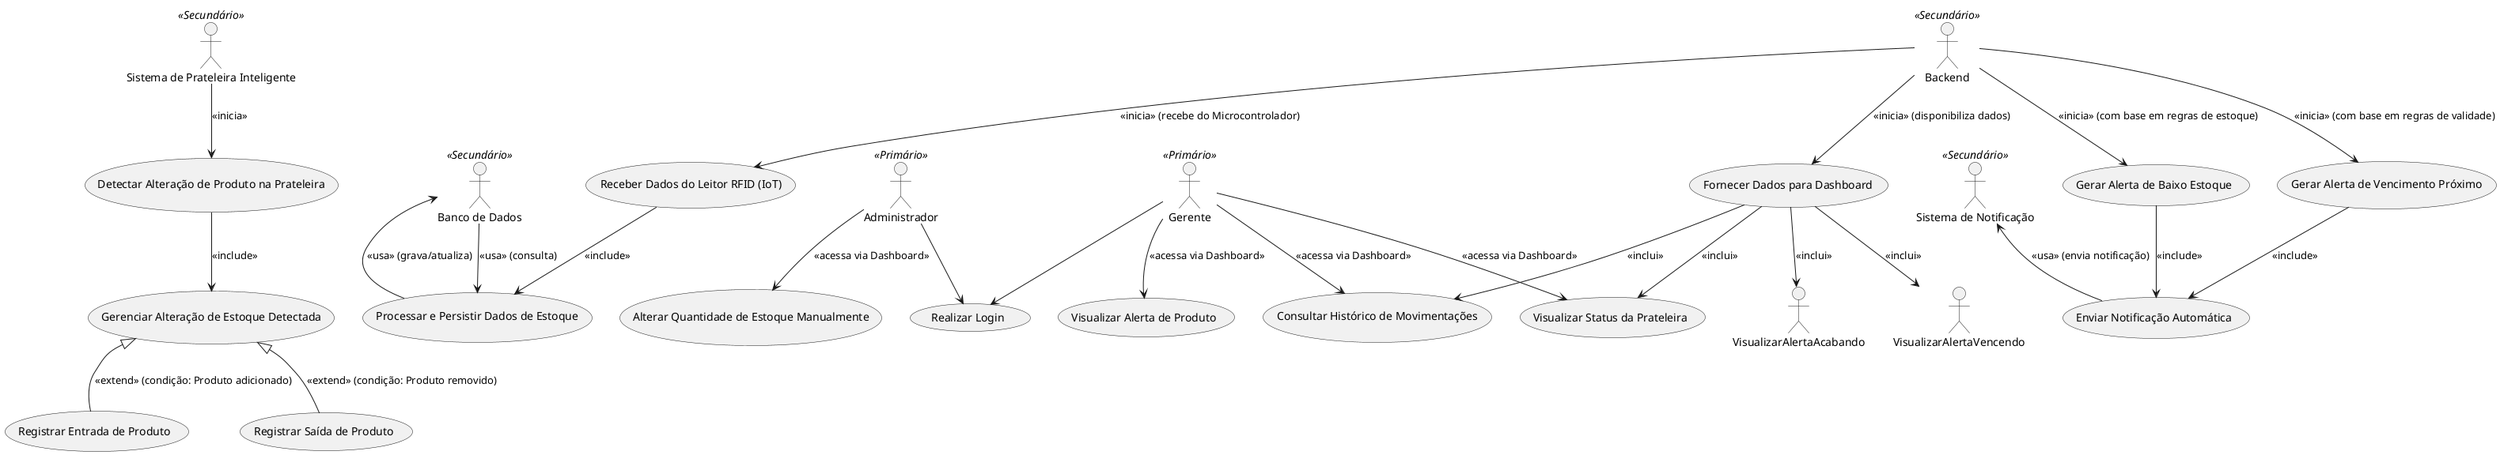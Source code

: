 @startuml
actor "Sistema de Prateleira Inteligente" as SPI <<Secundário>>
actor "Banco de Dados" as BD <<Secundário>>
actor "Gerente" as Gerente <<Primário>>
actor "Administrador" as Admin <<Primário>>
actor "Sistema de Notificação" as NotificacaoSystem <<Secundário>>
actor "Backend" as Backend <<Secundário>>

usecase "Detectar Alteração de Produto na Prateleira" as Detectar
usecase "Gerenciar Alteração de Estoque Detectada" as GerenciarAlteracao
usecase "Registrar Entrada de Produto" as Entrada
usecase "Registrar Saída de Produto" as Saida
usecase "Processar e Persistir Dados de Estoque" as ProcessarPersistir
usecase "Receber Dados do Leitor RFID (IoT)" as ReceberIoT
usecase "Fornecer Dados para Dashboard" as FornecerDashboard
usecase "Realizar Login" as RealizarLogin
usecase "Consultar Histórico de Movimentações" as ConsultarHistorico
usecase "Visualizar Status da Prateleira" as VisualizarStatus
usecase "Visualizar Alerta de Produto" as VisualizarAlertaProduto
usecase "Alterar Quantidade de Estoque Manualmente" as AlterarEstoque
usecase "Gerar Alerta de Baixo Estoque" as GerarAlertaAcabando
usecase "Gerar Alerta de Vencimento Próximo" as GerarAlertaVencendo
usecase "Enviar Notificação Automática" as EnviarNotificacao

' Relações do Sistema de Prateleira Inteligente (IoT)
SPI --> Detectar : <<inicia>>
Detectar --> GerenciarAlteracao : <<include>>

GerenciarAlteracao <|-- Entrada : <<extend>> (condição: Produto adicionado)
GerenciarAlteracao <|-- Saida : <<extend>> (condição: Produto removido)

' Ajuste: O Backend é o responsável por receber e processar dados, não o SPI diretamente.
' O SPI (Leitor RFID/Microcontrolador) envia dados para o Backend.
Backend --> ReceberIoT : <<inicia>> (recebe do Microcontrolador)
ReceberIoT --> ProcessarPersistir : <<include>>
ProcessarPersistir --> BD : <<usa>> (grava/atualiza)
BD --> ProcessarPersistir : <<usa>> (consulta)

' Relações do Backend com alertas
Backend --> GerarAlertaAcabando : <<inicia>> (com base em regras de estoque)
Backend --> GerarAlertaVencendo : <<inicia>> (com base em regras de validade)
GerarAlertaAcabando --> EnviarNotificacao : <<include>>
GerarAlertaVencendo --> EnviarNotificacao : <<include>>

NotificacaoSystem <-- EnviarNotificacao : <<usa>> (envia notificação)

' Relações com o Dashboard / Usuários
Gerente --> RealizarLogin
Admin --> RealizarLogin

Gerente --> ConsultarHistorico : <<acessa via Dashboard>>
Gerente --> VisualizarStatus : <<acessa via Dashboard>>
Gerente --> VisualizarAlertaProduto : <<acessa via Dashboard>>

Admin --> AlterarEstoque : <<acessa via Dashboard>>

Backend --> FornecerDashboard : <<inicia>> (disponibiliza dados)
FornecerDashboard --> ConsultarHistorico : <<inclui>>
FornecerDashboard --> VisualizarStatus : <<inclui>>
FornecerDashboard --> VisualizarAlertaAcabando : <<inclui>>
FornecerDashboard --> VisualizarAlertaVencendo : <<inclui>>

@enduml